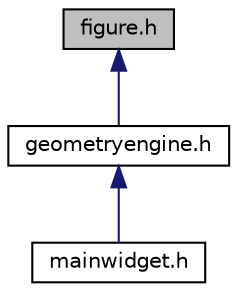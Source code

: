 digraph "figure.h"
{
  edge [fontname="Helvetica",fontsize="10",labelfontname="Helvetica",labelfontsize="10"];
  node [fontname="Helvetica",fontsize="10",shape=record];
  Node1 [label="figure.h",height=0.2,width=0.4,color="black", fillcolor="grey75", style="filled", fontcolor="black"];
  Node1 -> Node2 [dir="back",color="midnightblue",fontsize="10",style="solid",fontname="Helvetica"];
  Node2 [label="geometryengine.h",height=0.2,width=0.4,color="black", fillcolor="white", style="filled",URL="$geometryengine_8h.html",tooltip="Plik z metodami do generowania figur. "];
  Node2 -> Node3 [dir="back",color="midnightblue",fontsize="10",style="solid",fontname="Helvetica"];
  Node3 [label="mainwidget.h",height=0.2,width=0.4,color="black", fillcolor="white", style="filled",URL="$mainwidget_8h_source.html"];
}
